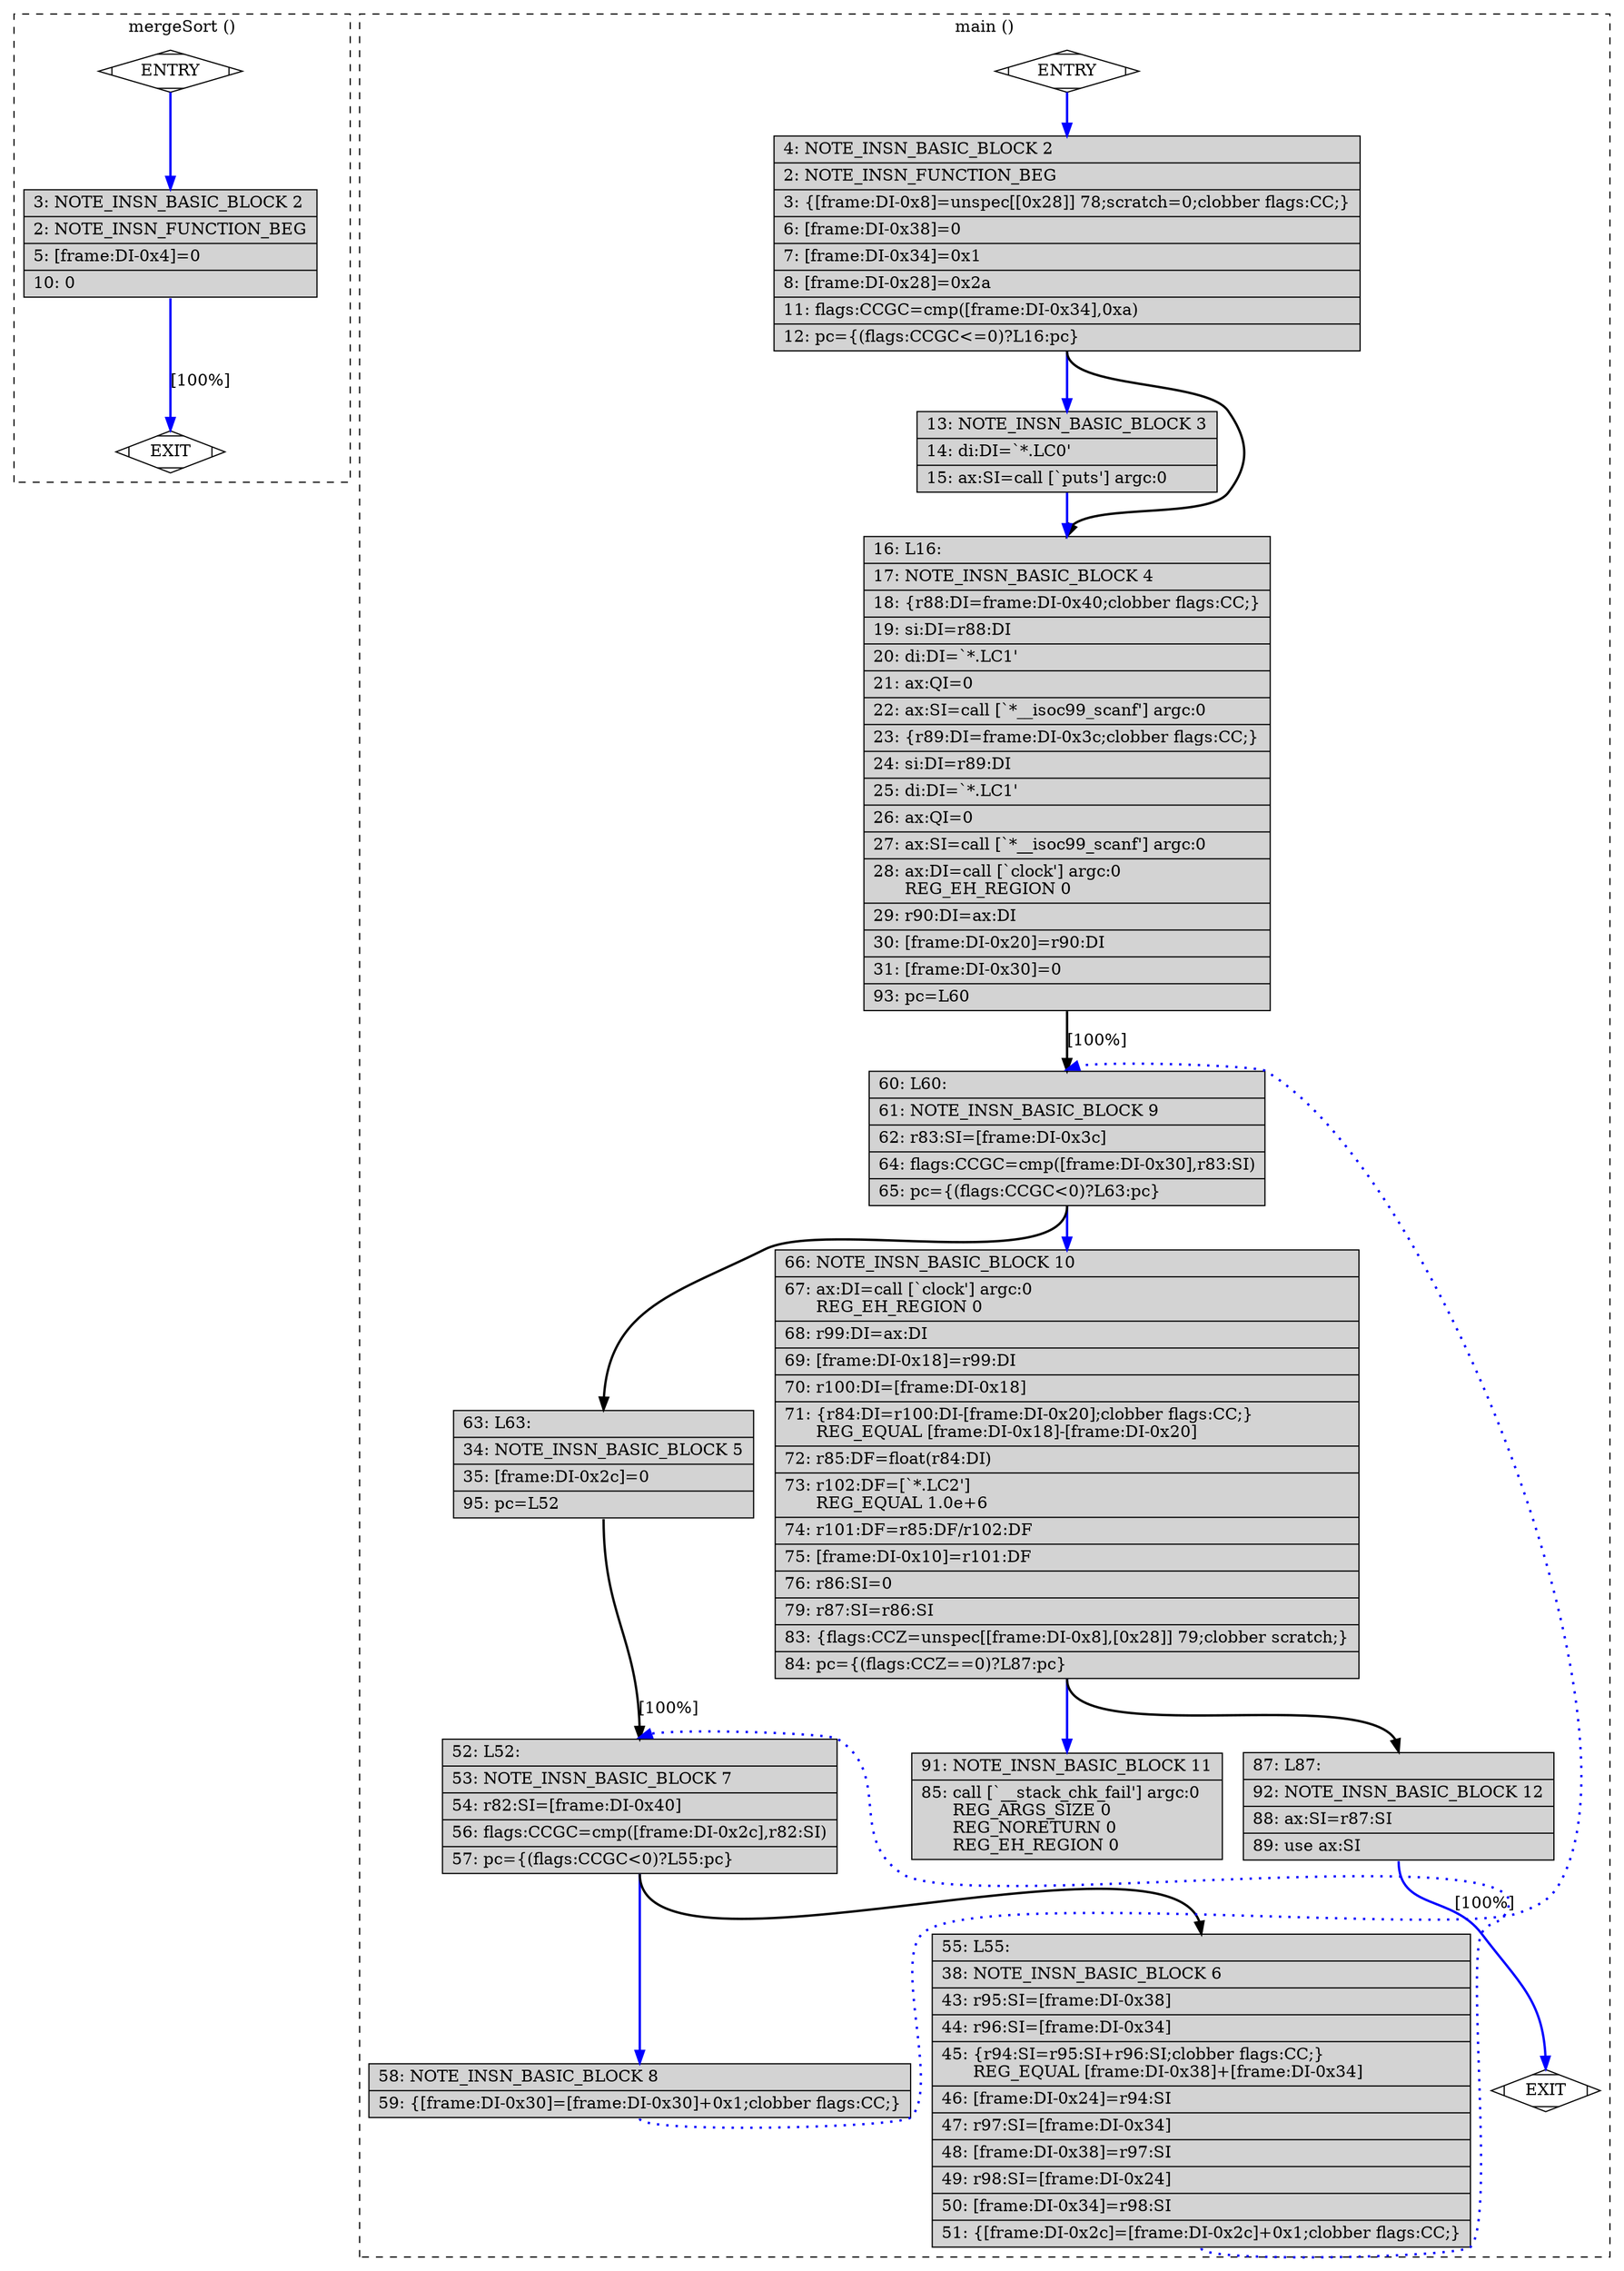 digraph "main.c.270r.outof_cfglayout" {
overlap=false;
subgraph "cluster_mergeSort" {
	style="dashed";
	color="black";
	label="mergeSort ()";
	fn_0_basic_block_0 [shape=Mdiamond,style=filled,fillcolor=white,label="ENTRY"];

	fn_0_basic_block_2 [shape=record,style=filled,fillcolor=lightgrey,label="{\ \ \ \ 3:\ NOTE_INSN_BASIC_BLOCK\ 2\l\
|\ \ \ \ 2:\ NOTE_INSN_FUNCTION_BEG\l\
|\ \ \ \ 5:\ [frame:DI-0x4]=0\l\
|\ \ \ 10:\ 0\l\
}"];

	fn_0_basic_block_1 [shape=Mdiamond,style=filled,fillcolor=white,label="EXIT"];

	fn_0_basic_block_0:s -> fn_0_basic_block_2:n [style="solid,bold",color=blue,weight=100,constraint=true];
	fn_0_basic_block_2:s -> fn_0_basic_block_1:n [style="solid,bold",color=blue,weight=100,constraint=true,label="[100%]"];
	fn_0_basic_block_0:s -> fn_0_basic_block_1:n [style="invis",constraint=true];
}
subgraph "cluster_main" {
	style="dashed";
	color="black";
	label="main ()";
	fn_1_basic_block_0 [shape=Mdiamond,style=filled,fillcolor=white,label="ENTRY"];

	fn_1_basic_block_2 [shape=record,style=filled,fillcolor=lightgrey,label="{\ \ \ \ 4:\ NOTE_INSN_BASIC_BLOCK\ 2\l\
|\ \ \ \ 2:\ NOTE_INSN_FUNCTION_BEG\l\
|\ \ \ \ 3:\ \{[frame:DI-0x8]=unspec[[0x28]]\ 78;scratch=0;clobber\ flags:CC;\}\l\
|\ \ \ \ 6:\ [frame:DI-0x38]=0\l\
|\ \ \ \ 7:\ [frame:DI-0x34]=0x1\l\
|\ \ \ \ 8:\ [frame:DI-0x28]=0x2a\l\
|\ \ \ 11:\ flags:CCGC=cmp([frame:DI-0x34],0xa)\l\
|\ \ \ 12:\ pc=\{(flags:CCGC\<=0)?L16:pc\}\l\
}"];

	fn_1_basic_block_3 [shape=record,style=filled,fillcolor=lightgrey,label="{\ \ \ 13:\ NOTE_INSN_BASIC_BLOCK\ 3\l\
|\ \ \ 14:\ di:DI=`*.LC0'\l\
|\ \ \ 15:\ ax:SI=call\ [`puts']\ argc:0\l\
}"];

	fn_1_basic_block_4 [shape=record,style=filled,fillcolor=lightgrey,label="{\ \ \ 16:\ L16:\l\
|\ \ \ 17:\ NOTE_INSN_BASIC_BLOCK\ 4\l\
|\ \ \ 18:\ \{r88:DI=frame:DI-0x40;clobber\ flags:CC;\}\l\
|\ \ \ 19:\ si:DI=r88:DI\l\
|\ \ \ 20:\ di:DI=`*.LC1'\l\
|\ \ \ 21:\ ax:QI=0\l\
|\ \ \ 22:\ ax:SI=call\ [`*__isoc99_scanf']\ argc:0\l\
|\ \ \ 23:\ \{r89:DI=frame:DI-0x3c;clobber\ flags:CC;\}\l\
|\ \ \ 24:\ si:DI=r89:DI\l\
|\ \ \ 25:\ di:DI=`*.LC1'\l\
|\ \ \ 26:\ ax:QI=0\l\
|\ \ \ 27:\ ax:SI=call\ [`*__isoc99_scanf']\ argc:0\l\
|\ \ \ 28:\ ax:DI=call\ [`clock']\ argc:0\l\
\ \ \ \ \ \ REG_EH_REGION\ 0\l\
|\ \ \ 29:\ r90:DI=ax:DI\l\
|\ \ \ 30:\ [frame:DI-0x20]=r90:DI\l\
|\ \ \ 31:\ [frame:DI-0x30]=0\l\
|\ \ \ 93:\ pc=L60\l\
}"];

	fn_1_basic_block_9 [shape=record,style=filled,fillcolor=lightgrey,label="{\ \ \ 60:\ L60:\l\
|\ \ \ 61:\ NOTE_INSN_BASIC_BLOCK\ 9\l\
|\ \ \ 62:\ r83:SI=[frame:DI-0x3c]\l\
|\ \ \ 64:\ flags:CCGC=cmp([frame:DI-0x30],r83:SI)\l\
|\ \ \ 65:\ pc=\{(flags:CCGC\<0)?L63:pc\}\l\
}"];

	fn_1_basic_block_10 [shape=record,style=filled,fillcolor=lightgrey,label="{\ \ \ 66:\ NOTE_INSN_BASIC_BLOCK\ 10\l\
|\ \ \ 67:\ ax:DI=call\ [`clock']\ argc:0\l\
\ \ \ \ \ \ REG_EH_REGION\ 0\l\
|\ \ \ 68:\ r99:DI=ax:DI\l\
|\ \ \ 69:\ [frame:DI-0x18]=r99:DI\l\
|\ \ \ 70:\ r100:DI=[frame:DI-0x18]\l\
|\ \ \ 71:\ \{r84:DI=r100:DI-[frame:DI-0x20];clobber\ flags:CC;\}\l\
\ \ \ \ \ \ REG_EQUAL\ [frame:DI-0x18]-[frame:DI-0x20]\l\
|\ \ \ 72:\ r85:DF=float(r84:DI)\l\
|\ \ \ 73:\ r102:DF=[`*.LC2']\l\
\ \ \ \ \ \ REG_EQUAL\ 1.0e+6\l\
|\ \ \ 74:\ r101:DF=r85:DF/r102:DF\l\
|\ \ \ 75:\ [frame:DI-0x10]=r101:DF\l\
|\ \ \ 76:\ r86:SI=0\l\
|\ \ \ 79:\ r87:SI=r86:SI\l\
|\ \ \ 83:\ \{flags:CCZ=unspec[[frame:DI-0x8],[0x28]]\ 79;clobber\ scratch;\}\l\
|\ \ \ 84:\ pc=\{(flags:CCZ==0)?L87:pc\}\l\
}"];

	fn_1_basic_block_11 [shape=record,style=filled,fillcolor=lightgrey,label="{\ \ \ 91:\ NOTE_INSN_BASIC_BLOCK\ 11\l\
|\ \ \ 85:\ call\ [`__stack_chk_fail']\ argc:0\l\
\ \ \ \ \ \ REG_ARGS_SIZE\ 0\l\
\ \ \ \ \ \ REG_NORETURN\ 0\l\
\ \ \ \ \ \ REG_EH_REGION\ 0\l\
}"];

	fn_1_basic_block_12 [shape=record,style=filled,fillcolor=lightgrey,label="{\ \ \ 87:\ L87:\l\
|\ \ \ 92:\ NOTE_INSN_BASIC_BLOCK\ 12\l\
|\ \ \ 88:\ ax:SI=r87:SI\l\
|\ \ \ 89:\ use\ ax:SI\l\
}"];

	fn_1_basic_block_5 [shape=record,style=filled,fillcolor=lightgrey,label="{\ \ \ 63:\ L63:\l\
|\ \ \ 34:\ NOTE_INSN_BASIC_BLOCK\ 5\l\
|\ \ \ 35:\ [frame:DI-0x2c]=0\l\
|\ \ \ 95:\ pc=L52\l\
}"];

	fn_1_basic_block_7 [shape=record,style=filled,fillcolor=lightgrey,label="{\ \ \ 52:\ L52:\l\
|\ \ \ 53:\ NOTE_INSN_BASIC_BLOCK\ 7\l\
|\ \ \ 54:\ r82:SI=[frame:DI-0x40]\l\
|\ \ \ 56:\ flags:CCGC=cmp([frame:DI-0x2c],r82:SI)\l\
|\ \ \ 57:\ pc=\{(flags:CCGC\<0)?L55:pc\}\l\
}"];

	fn_1_basic_block_8 [shape=record,style=filled,fillcolor=lightgrey,label="{\ \ \ 58:\ NOTE_INSN_BASIC_BLOCK\ 8\l\
|\ \ \ 59:\ \{[frame:DI-0x30]=[frame:DI-0x30]+0x1;clobber\ flags:CC;\}\l\
}"];

	fn_1_basic_block_6 [shape=record,style=filled,fillcolor=lightgrey,label="{\ \ \ 55:\ L55:\l\
|\ \ \ 38:\ NOTE_INSN_BASIC_BLOCK\ 6\l\
|\ \ \ 43:\ r95:SI=[frame:DI-0x38]\l\
|\ \ \ 44:\ r96:SI=[frame:DI-0x34]\l\
|\ \ \ 45:\ \{r94:SI=r95:SI+r96:SI;clobber\ flags:CC;\}\l\
\ \ \ \ \ \ REG_EQUAL\ [frame:DI-0x38]+[frame:DI-0x34]\l\
|\ \ \ 46:\ [frame:DI-0x24]=r94:SI\l\
|\ \ \ 47:\ r97:SI=[frame:DI-0x34]\l\
|\ \ \ 48:\ [frame:DI-0x38]=r97:SI\l\
|\ \ \ 49:\ r98:SI=[frame:DI-0x24]\l\
|\ \ \ 50:\ [frame:DI-0x34]=r98:SI\l\
|\ \ \ 51:\ \{[frame:DI-0x2c]=[frame:DI-0x2c]+0x1;clobber\ flags:CC;\}\l\
}"];

	fn_1_basic_block_1 [shape=Mdiamond,style=filled,fillcolor=white,label="EXIT"];

	fn_1_basic_block_0:s -> fn_1_basic_block_2:n [style="solid,bold",color=blue,weight=100,constraint=true];
	fn_1_basic_block_2:s -> fn_1_basic_block_3:n [style="solid,bold",color=blue,weight=100,constraint=true];
	fn_1_basic_block_2:s -> fn_1_basic_block_4:n [style="solid,bold",color=black,weight=10,constraint=true];
	fn_1_basic_block_3:s -> fn_1_basic_block_4:n [style="solid,bold",color=blue,weight=100,constraint=true];
	fn_1_basic_block_4:s -> fn_1_basic_block_9:n [style="solid,bold",color=black,weight=10,constraint=true,label="[100%]"];
	fn_1_basic_block_5:s -> fn_1_basic_block_7:n [style="solid,bold",color=black,weight=10,constraint=true,label="[100%]"];
	fn_1_basic_block_6:s -> fn_1_basic_block_7:n [style="dotted,bold",color=blue,weight=10,constraint=false];
	fn_1_basic_block_7:s -> fn_1_basic_block_6:n [style="solid,bold",color=black,weight=10,constraint=true];
	fn_1_basic_block_7:s -> fn_1_basic_block_8:n [style="solid,bold",color=blue,weight=100,constraint=true];
	fn_1_basic_block_8:s -> fn_1_basic_block_9:n [style="dotted,bold",color=blue,weight=10,constraint=false];
	fn_1_basic_block_9:s -> fn_1_basic_block_5:n [style="solid,bold",color=black,weight=10,constraint=true];
	fn_1_basic_block_9:s -> fn_1_basic_block_10:n [style="solid,bold",color=blue,weight=100,constraint=true];
	fn_1_basic_block_10:s -> fn_1_basic_block_12:n [style="solid,bold",color=black,weight=10,constraint=true];
	fn_1_basic_block_10:s -> fn_1_basic_block_11:n [style="solid,bold",color=blue,weight=100,constraint=true];
	fn_1_basic_block_12:s -> fn_1_basic_block_1:n [style="solid,bold",color=blue,weight=100,constraint=true,label="[100%]"];
	fn_1_basic_block_0:s -> fn_1_basic_block_1:n [style="invis",constraint=true];
}
}
